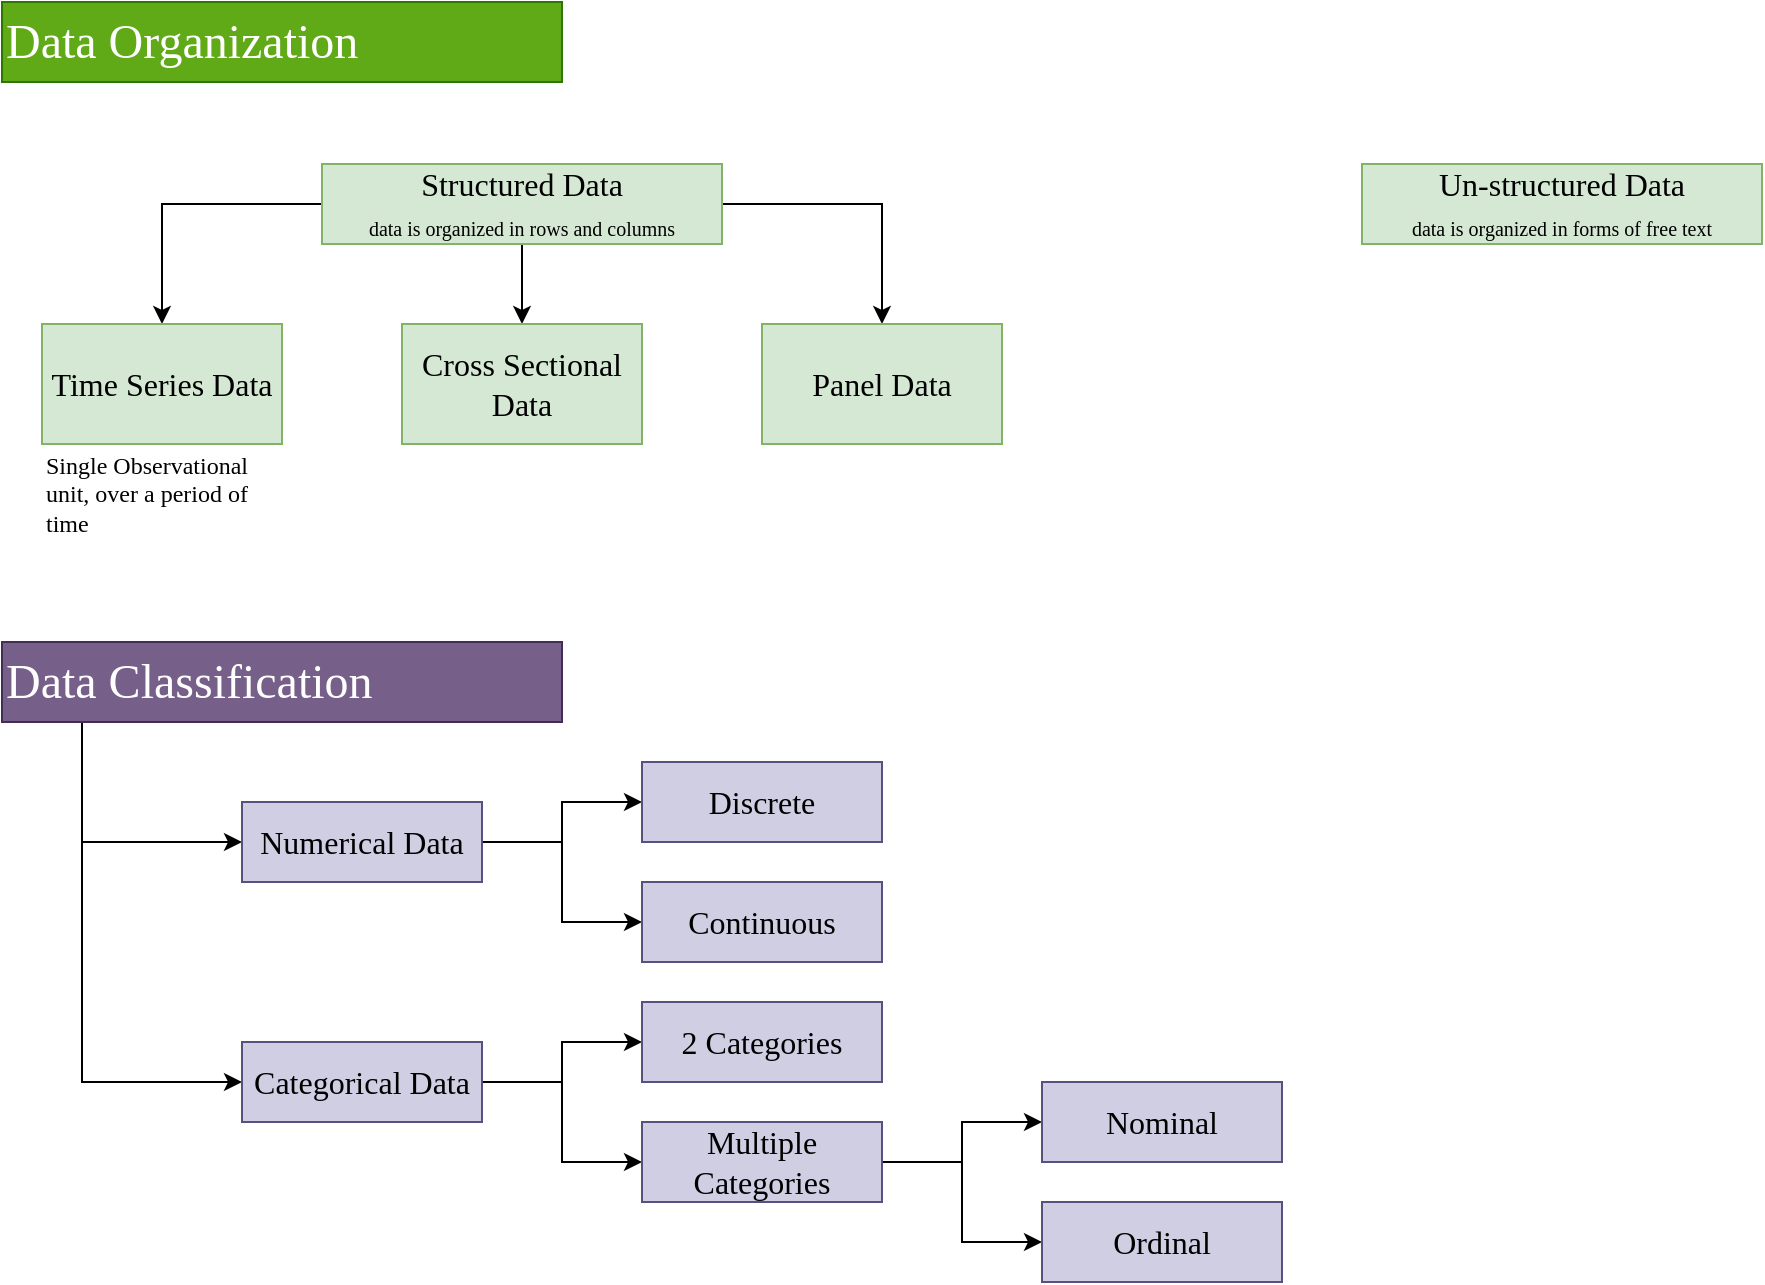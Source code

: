 <mxfile version="16.4.11" type="github">
  <diagram id="pkA2IGR9RJrtQdMCSYVz" name="Data Preparation 1">
    <mxGraphModel dx="1021" dy="883" grid="1" gridSize="10" guides="1" tooltips="1" connect="1" arrows="1" fold="1" page="1" pageScale="1" pageWidth="1169" pageHeight="827" math="0" shadow="0">
      <root>
        <mxCell id="0" />
        <mxCell id="1" parent="0" />
        <mxCell id="bE6YgklN1v4GopJ7s0x2-6" value="" style="edgeStyle=orthogonalEdgeStyle;rounded=0;orthogonalLoop=1;jettySize=auto;html=1;fontFamily=Comic Sans MS;fontSize=15;" edge="1" parent="1" source="bE6YgklN1v4GopJ7s0x2-1" target="bE6YgklN1v4GopJ7s0x2-5">
          <mxGeometry relative="1" as="geometry" />
        </mxCell>
        <mxCell id="bE6YgklN1v4GopJ7s0x2-8" value="" style="edgeStyle=orthogonalEdgeStyle;rounded=0;orthogonalLoop=1;jettySize=auto;html=1;fontFamily=Comic Sans MS;fontSize=15;" edge="1" parent="1" source="bE6YgklN1v4GopJ7s0x2-1" target="bE6YgklN1v4GopJ7s0x2-7">
          <mxGeometry relative="1" as="geometry" />
        </mxCell>
        <mxCell id="bE6YgklN1v4GopJ7s0x2-10" value="" style="edgeStyle=orthogonalEdgeStyle;rounded=0;orthogonalLoop=1;jettySize=auto;html=1;fontFamily=Comic Sans MS;fontSize=15;" edge="1" parent="1" source="bE6YgklN1v4GopJ7s0x2-1" target="bE6YgklN1v4GopJ7s0x2-9">
          <mxGeometry relative="1" as="geometry" />
        </mxCell>
        <mxCell id="bE6YgklN1v4GopJ7s0x2-1" value="Structured Data&lt;br style=&quot;font-size: 15px&quot;&gt;&lt;font size=&quot;1&quot;&gt;data is organized in rows and columns&lt;/font&gt;" style="text;html=1;strokeColor=#82b366;fillColor=#d5e8d4;align=center;verticalAlign=middle;whiteSpace=wrap;rounded=0;fontFamily=Comic Sans MS;fontSize=16;" vertex="1" parent="1">
          <mxGeometry x="200" y="81" width="200" height="40" as="geometry" />
        </mxCell>
        <mxCell id="bE6YgklN1v4GopJ7s0x2-4" value="Un-structured Data&lt;br style=&quot;font-size: 15px&quot;&gt;&lt;font size=&quot;1&quot;&gt;data is organized in forms of free text&lt;/font&gt;" style="text;html=1;strokeColor=#82b366;fillColor=#d5e8d4;align=center;verticalAlign=middle;whiteSpace=wrap;rounded=0;fontFamily=Comic Sans MS;fontSize=16;" vertex="1" parent="1">
          <mxGeometry x="720" y="81" width="200" height="40" as="geometry" />
        </mxCell>
        <mxCell id="bE6YgklN1v4GopJ7s0x2-5" value="Time Series Data" style="rounded=0;whiteSpace=wrap;html=1;fontSize=16;fontFamily=Comic Sans MS;fillColor=#d5e8d4;strokeColor=#82b366;gradientColor=none;" vertex="1" parent="1">
          <mxGeometry x="60" y="161" width="120" height="60" as="geometry" />
        </mxCell>
        <mxCell id="bE6YgklN1v4GopJ7s0x2-7" value="Cross Sectional Data" style="whiteSpace=wrap;html=1;fontSize=16;fontFamily=Comic Sans MS;fillColor=#d5e8d4;strokeColor=#82b366;gradientColor=none;rounded=0;" vertex="1" parent="1">
          <mxGeometry x="240" y="161" width="120" height="60" as="geometry" />
        </mxCell>
        <mxCell id="bE6YgklN1v4GopJ7s0x2-9" value="Panel Data" style="rounded=0;whiteSpace=wrap;html=1;fontSize=16;fontFamily=Comic Sans MS;fillColor=#d5e8d4;strokeColor=#82b366;gradientColor=none;" vertex="1" parent="1">
          <mxGeometry x="420" y="161" width="120" height="60" as="geometry" />
        </mxCell>
        <mxCell id="bE6YgklN1v4GopJ7s0x2-16" value="Single Observational unit, over a period of time" style="text;html=1;strokeColor=none;fillColor=none;align=left;verticalAlign=middle;whiteSpace=wrap;rounded=0;labelBackgroundColor=none;fontFamily=Comic Sans MS;fontSize=12;" vertex="1" parent="1">
          <mxGeometry x="60" y="231" width="120" height="30" as="geometry" />
        </mxCell>
        <mxCell id="bE6YgklN1v4GopJ7s0x2-17" value="Data Organization" style="text;html=1;strokeColor=#2D7600;fillColor=#60a917;align=left;verticalAlign=middle;whiteSpace=wrap;rounded=0;labelBackgroundColor=none;fontFamily=Comic Sans MS;fontSize=24;fontColor=#ffffff;" vertex="1" parent="1">
          <mxGeometry x="40" width="280" height="40" as="geometry" />
        </mxCell>
        <mxCell id="bE6YgklN1v4GopJ7s0x2-27" value="" style="edgeStyle=orthogonalEdgeStyle;rounded=0;orthogonalLoop=1;jettySize=auto;html=1;fontFamily=Comic Sans MS;fontSize=24;entryX=0;entryY=0.5;entryDx=0;entryDy=0;" edge="1" parent="1" source="bE6YgklN1v4GopJ7s0x2-18" target="bE6YgklN1v4GopJ7s0x2-26">
          <mxGeometry relative="1" as="geometry">
            <Array as="points">
              <mxPoint x="80" y="420" />
            </Array>
          </mxGeometry>
        </mxCell>
        <mxCell id="bE6YgklN1v4GopJ7s0x2-36" style="edgeStyle=orthogonalEdgeStyle;rounded=0;orthogonalLoop=1;jettySize=auto;html=1;entryX=0;entryY=0.5;entryDx=0;entryDy=0;fontFamily=Comic Sans MS;fontSize=24;" edge="1" parent="1" source="bE6YgklN1v4GopJ7s0x2-18" target="bE6YgklN1v4GopJ7s0x2-34">
          <mxGeometry relative="1" as="geometry">
            <Array as="points">
              <mxPoint x="80" y="540" />
            </Array>
          </mxGeometry>
        </mxCell>
        <mxCell id="bE6YgklN1v4GopJ7s0x2-18" value="Data Classification" style="text;html=1;strokeColor=#432D57;fillColor=#76608a;align=left;verticalAlign=middle;whiteSpace=wrap;rounded=0;labelBackgroundColor=none;fontFamily=Comic Sans MS;fontSize=24;fontColor=#ffffff;" vertex="1" parent="1">
          <mxGeometry x="40" y="320" width="280" height="40" as="geometry" />
        </mxCell>
        <mxCell id="bE6YgklN1v4GopJ7s0x2-29" value="" style="edgeStyle=orthogonalEdgeStyle;rounded=0;orthogonalLoop=1;jettySize=auto;html=1;fontFamily=Comic Sans MS;fontSize=24;" edge="1" parent="1" source="bE6YgklN1v4GopJ7s0x2-26" target="bE6YgklN1v4GopJ7s0x2-28">
          <mxGeometry relative="1" as="geometry" />
        </mxCell>
        <mxCell id="bE6YgklN1v4GopJ7s0x2-31" value="" style="edgeStyle=orthogonalEdgeStyle;rounded=0;orthogonalLoop=1;jettySize=auto;html=1;fontFamily=Comic Sans MS;fontSize=24;" edge="1" parent="1" source="bE6YgklN1v4GopJ7s0x2-26" target="bE6YgklN1v4GopJ7s0x2-30">
          <mxGeometry relative="1" as="geometry" />
        </mxCell>
        <mxCell id="bE6YgklN1v4GopJ7s0x2-26" value="Numerical Data" style="rounded=0;whiteSpace=wrap;html=1;fontSize=16;fontFamily=Comic Sans MS;align=center;fillColor=#d0cee2;strokeColor=#56517e;labelBackgroundColor=none;" vertex="1" parent="1">
          <mxGeometry x="160" y="400" width="120" height="40" as="geometry" />
        </mxCell>
        <mxCell id="bE6YgklN1v4GopJ7s0x2-28" value="Discrete" style="rounded=0;whiteSpace=wrap;html=1;fontSize=16;fontFamily=Comic Sans MS;align=center;fillColor=#d0cee2;strokeColor=#56517e;labelBackgroundColor=none;" vertex="1" parent="1">
          <mxGeometry x="360" y="380" width="120" height="40" as="geometry" />
        </mxCell>
        <mxCell id="bE6YgklN1v4GopJ7s0x2-30" value="Continuous" style="rounded=0;whiteSpace=wrap;html=1;fontSize=16;fontFamily=Comic Sans MS;align=center;fillColor=#d0cee2;strokeColor=#56517e;labelBackgroundColor=none;" vertex="1" parent="1">
          <mxGeometry x="360" y="440" width="120" height="40" as="geometry" />
        </mxCell>
        <mxCell id="bE6YgklN1v4GopJ7s0x2-38" value="" style="edgeStyle=orthogonalEdgeStyle;rounded=0;orthogonalLoop=1;jettySize=auto;html=1;fontFamily=Comic Sans MS;fontSize=24;" edge="1" parent="1" source="bE6YgklN1v4GopJ7s0x2-34" target="bE6YgklN1v4GopJ7s0x2-37">
          <mxGeometry relative="1" as="geometry" />
        </mxCell>
        <mxCell id="bE6YgklN1v4GopJ7s0x2-40" value="" style="edgeStyle=orthogonalEdgeStyle;rounded=0;orthogonalLoop=1;jettySize=auto;html=1;fontFamily=Comic Sans MS;fontSize=24;" edge="1" parent="1" source="bE6YgklN1v4GopJ7s0x2-34" target="bE6YgklN1v4GopJ7s0x2-39">
          <mxGeometry relative="1" as="geometry" />
        </mxCell>
        <mxCell id="bE6YgklN1v4GopJ7s0x2-34" value="Categorical Data" style="rounded=0;whiteSpace=wrap;html=1;fontSize=16;fontFamily=Comic Sans MS;align=center;fillColor=#d0cee2;strokeColor=#56517e;labelBackgroundColor=none;" vertex="1" parent="1">
          <mxGeometry x="160" y="520" width="120" height="40" as="geometry" />
        </mxCell>
        <mxCell id="bE6YgklN1v4GopJ7s0x2-37" value="2 Categories" style="rounded=0;whiteSpace=wrap;html=1;fontSize=16;fontFamily=Comic Sans MS;align=center;fillColor=#d0cee2;strokeColor=#56517e;labelBackgroundColor=none;" vertex="1" parent="1">
          <mxGeometry x="360" y="500" width="120" height="40" as="geometry" />
        </mxCell>
        <mxCell id="bE6YgklN1v4GopJ7s0x2-42" value="" style="edgeStyle=orthogonalEdgeStyle;rounded=0;orthogonalLoop=1;jettySize=auto;html=1;fontFamily=Comic Sans MS;fontSize=24;" edge="1" parent="1" source="bE6YgklN1v4GopJ7s0x2-39" target="bE6YgklN1v4GopJ7s0x2-41">
          <mxGeometry relative="1" as="geometry" />
        </mxCell>
        <mxCell id="bE6YgklN1v4GopJ7s0x2-44" value="" style="edgeStyle=orthogonalEdgeStyle;rounded=0;orthogonalLoop=1;jettySize=auto;html=1;fontFamily=Comic Sans MS;fontSize=24;entryX=0;entryY=0.5;entryDx=0;entryDy=0;" edge="1" parent="1" source="bE6YgklN1v4GopJ7s0x2-39" target="bE6YgklN1v4GopJ7s0x2-43">
          <mxGeometry relative="1" as="geometry" />
        </mxCell>
        <mxCell id="bE6YgklN1v4GopJ7s0x2-39" value="Multiple Categories" style="rounded=0;whiteSpace=wrap;html=1;fontSize=16;fontFamily=Comic Sans MS;align=center;fillColor=#d0cee2;strokeColor=#56517e;labelBackgroundColor=none;" vertex="1" parent="1">
          <mxGeometry x="360" y="560" width="120" height="40" as="geometry" />
        </mxCell>
        <mxCell id="bE6YgklN1v4GopJ7s0x2-41" value="Nominal" style="rounded=0;whiteSpace=wrap;html=1;fontSize=16;fontFamily=Comic Sans MS;align=center;fillColor=#d0cee2;strokeColor=#56517e;labelBackgroundColor=none;" vertex="1" parent="1">
          <mxGeometry x="560" y="540" width="120" height="40" as="geometry" />
        </mxCell>
        <mxCell id="bE6YgklN1v4GopJ7s0x2-43" value="Ordinal" style="rounded=0;whiteSpace=wrap;html=1;fontSize=16;fontFamily=Comic Sans MS;align=center;fillColor=#d0cee2;strokeColor=#56517e;labelBackgroundColor=none;" vertex="1" parent="1">
          <mxGeometry x="560" y="600" width="120" height="40" as="geometry" />
        </mxCell>
      </root>
    </mxGraphModel>
  </diagram>
</mxfile>
